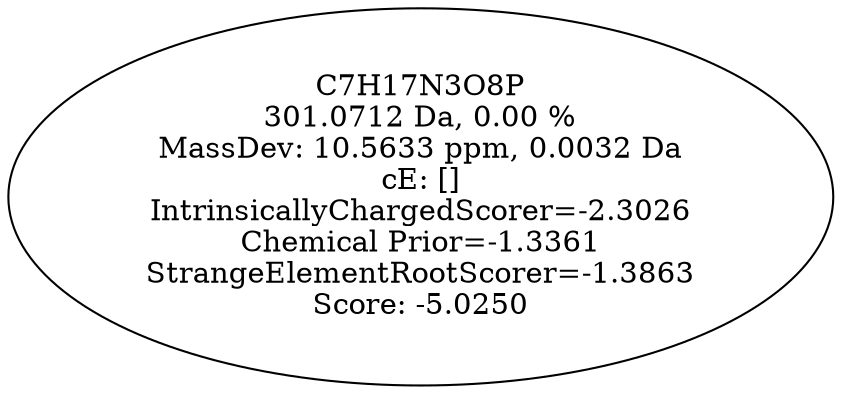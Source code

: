 strict digraph {
v1 [label="C7H17N3O8P\n301.0712 Da, 0.00 %\nMassDev: 10.5633 ppm, 0.0032 Da\ncE: []\nIntrinsicallyChargedScorer=-2.3026\nChemical Prior=-1.3361\nStrangeElementRootScorer=-1.3863\nScore: -5.0250"];
}